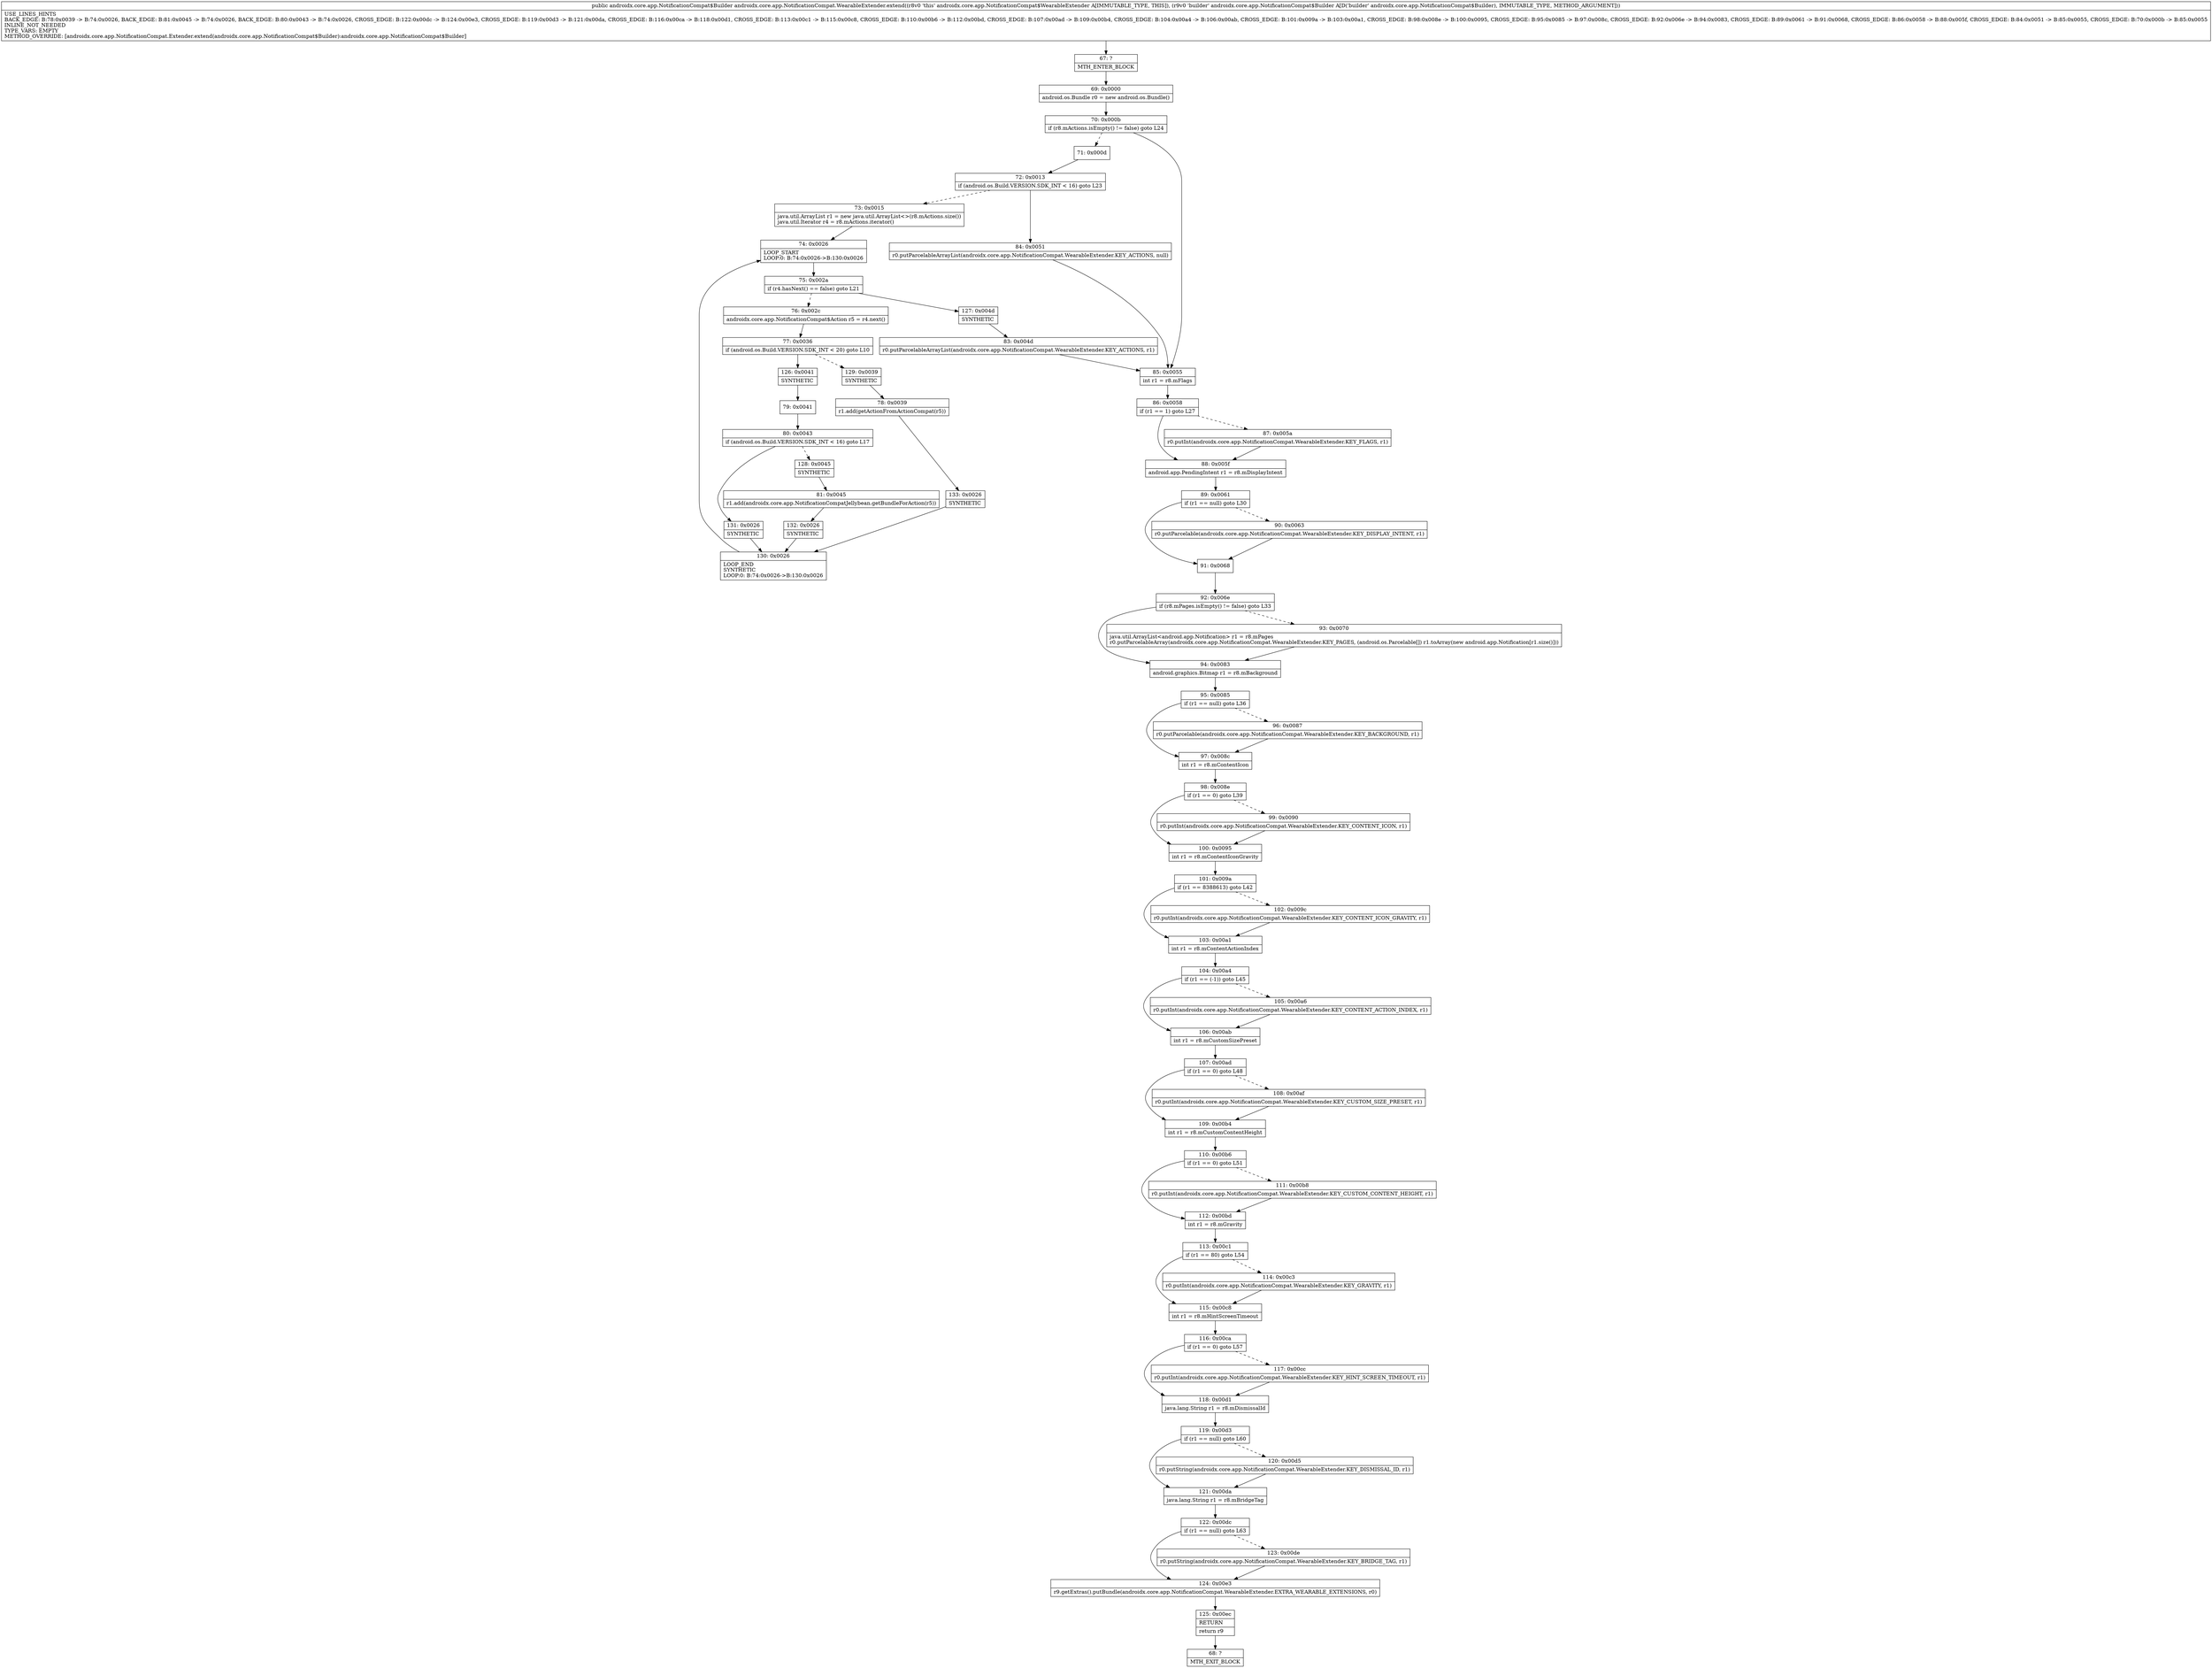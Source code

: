 digraph "CFG forandroidx.core.app.NotificationCompat.WearableExtender.extend(Landroidx\/core\/app\/NotificationCompat$Builder;)Landroidx\/core\/app\/NotificationCompat$Builder;" {
Node_67 [shape=record,label="{67\:\ ?|MTH_ENTER_BLOCK\l}"];
Node_69 [shape=record,label="{69\:\ 0x0000|android.os.Bundle r0 = new android.os.Bundle()\l}"];
Node_70 [shape=record,label="{70\:\ 0x000b|if (r8.mActions.isEmpty() != false) goto L24\l}"];
Node_71 [shape=record,label="{71\:\ 0x000d}"];
Node_72 [shape=record,label="{72\:\ 0x0013|if (android.os.Build.VERSION.SDK_INT \< 16) goto L23\l}"];
Node_73 [shape=record,label="{73\:\ 0x0015|java.util.ArrayList r1 = new java.util.ArrayList\<\>(r8.mActions.size())\ljava.util.Iterator r4 = r8.mActions.iterator()\l}"];
Node_74 [shape=record,label="{74\:\ 0x0026|LOOP_START\lLOOP:0: B:74:0x0026\-\>B:130:0x0026\l}"];
Node_75 [shape=record,label="{75\:\ 0x002a|if (r4.hasNext() == false) goto L21\l}"];
Node_76 [shape=record,label="{76\:\ 0x002c|androidx.core.app.NotificationCompat$Action r5 = r4.next()\l}"];
Node_77 [shape=record,label="{77\:\ 0x0036|if (android.os.Build.VERSION.SDK_INT \< 20) goto L10\l}"];
Node_126 [shape=record,label="{126\:\ 0x0041|SYNTHETIC\l}"];
Node_79 [shape=record,label="{79\:\ 0x0041}"];
Node_80 [shape=record,label="{80\:\ 0x0043|if (android.os.Build.VERSION.SDK_INT \< 16) goto L17\l}"];
Node_128 [shape=record,label="{128\:\ 0x0045|SYNTHETIC\l}"];
Node_81 [shape=record,label="{81\:\ 0x0045|r1.add(androidx.core.app.NotificationCompatJellybean.getBundleForAction(r5))\l}"];
Node_132 [shape=record,label="{132\:\ 0x0026|SYNTHETIC\l}"];
Node_130 [shape=record,label="{130\:\ 0x0026|LOOP_END\lSYNTHETIC\lLOOP:0: B:74:0x0026\-\>B:130:0x0026\l}"];
Node_131 [shape=record,label="{131\:\ 0x0026|SYNTHETIC\l}"];
Node_129 [shape=record,label="{129\:\ 0x0039|SYNTHETIC\l}"];
Node_78 [shape=record,label="{78\:\ 0x0039|r1.add(getActionFromActionCompat(r5))\l}"];
Node_133 [shape=record,label="{133\:\ 0x0026|SYNTHETIC\l}"];
Node_127 [shape=record,label="{127\:\ 0x004d|SYNTHETIC\l}"];
Node_83 [shape=record,label="{83\:\ 0x004d|r0.putParcelableArrayList(androidx.core.app.NotificationCompat.WearableExtender.KEY_ACTIONS, r1)\l}"];
Node_84 [shape=record,label="{84\:\ 0x0051|r0.putParcelableArrayList(androidx.core.app.NotificationCompat.WearableExtender.KEY_ACTIONS, null)\l}"];
Node_85 [shape=record,label="{85\:\ 0x0055|int r1 = r8.mFlags\l}"];
Node_86 [shape=record,label="{86\:\ 0x0058|if (r1 == 1) goto L27\l}"];
Node_87 [shape=record,label="{87\:\ 0x005a|r0.putInt(androidx.core.app.NotificationCompat.WearableExtender.KEY_FLAGS, r1)\l}"];
Node_88 [shape=record,label="{88\:\ 0x005f|android.app.PendingIntent r1 = r8.mDisplayIntent\l}"];
Node_89 [shape=record,label="{89\:\ 0x0061|if (r1 == null) goto L30\l}"];
Node_90 [shape=record,label="{90\:\ 0x0063|r0.putParcelable(androidx.core.app.NotificationCompat.WearableExtender.KEY_DISPLAY_INTENT, r1)\l}"];
Node_91 [shape=record,label="{91\:\ 0x0068}"];
Node_92 [shape=record,label="{92\:\ 0x006e|if (r8.mPages.isEmpty() != false) goto L33\l}"];
Node_93 [shape=record,label="{93\:\ 0x0070|java.util.ArrayList\<android.app.Notification\> r1 = r8.mPages\lr0.putParcelableArray(androidx.core.app.NotificationCompat.WearableExtender.KEY_PAGES, (android.os.Parcelable[]) r1.toArray(new android.app.Notification[r1.size()]))\l}"];
Node_94 [shape=record,label="{94\:\ 0x0083|android.graphics.Bitmap r1 = r8.mBackground\l}"];
Node_95 [shape=record,label="{95\:\ 0x0085|if (r1 == null) goto L36\l}"];
Node_96 [shape=record,label="{96\:\ 0x0087|r0.putParcelable(androidx.core.app.NotificationCompat.WearableExtender.KEY_BACKGROUND, r1)\l}"];
Node_97 [shape=record,label="{97\:\ 0x008c|int r1 = r8.mContentIcon\l}"];
Node_98 [shape=record,label="{98\:\ 0x008e|if (r1 == 0) goto L39\l}"];
Node_99 [shape=record,label="{99\:\ 0x0090|r0.putInt(androidx.core.app.NotificationCompat.WearableExtender.KEY_CONTENT_ICON, r1)\l}"];
Node_100 [shape=record,label="{100\:\ 0x0095|int r1 = r8.mContentIconGravity\l}"];
Node_101 [shape=record,label="{101\:\ 0x009a|if (r1 == 8388613) goto L42\l}"];
Node_102 [shape=record,label="{102\:\ 0x009c|r0.putInt(androidx.core.app.NotificationCompat.WearableExtender.KEY_CONTENT_ICON_GRAVITY, r1)\l}"];
Node_103 [shape=record,label="{103\:\ 0x00a1|int r1 = r8.mContentActionIndex\l}"];
Node_104 [shape=record,label="{104\:\ 0x00a4|if (r1 == (\-1)) goto L45\l}"];
Node_105 [shape=record,label="{105\:\ 0x00a6|r0.putInt(androidx.core.app.NotificationCompat.WearableExtender.KEY_CONTENT_ACTION_INDEX, r1)\l}"];
Node_106 [shape=record,label="{106\:\ 0x00ab|int r1 = r8.mCustomSizePreset\l}"];
Node_107 [shape=record,label="{107\:\ 0x00ad|if (r1 == 0) goto L48\l}"];
Node_108 [shape=record,label="{108\:\ 0x00af|r0.putInt(androidx.core.app.NotificationCompat.WearableExtender.KEY_CUSTOM_SIZE_PRESET, r1)\l}"];
Node_109 [shape=record,label="{109\:\ 0x00b4|int r1 = r8.mCustomContentHeight\l}"];
Node_110 [shape=record,label="{110\:\ 0x00b6|if (r1 == 0) goto L51\l}"];
Node_111 [shape=record,label="{111\:\ 0x00b8|r0.putInt(androidx.core.app.NotificationCompat.WearableExtender.KEY_CUSTOM_CONTENT_HEIGHT, r1)\l}"];
Node_112 [shape=record,label="{112\:\ 0x00bd|int r1 = r8.mGravity\l}"];
Node_113 [shape=record,label="{113\:\ 0x00c1|if (r1 == 80) goto L54\l}"];
Node_114 [shape=record,label="{114\:\ 0x00c3|r0.putInt(androidx.core.app.NotificationCompat.WearableExtender.KEY_GRAVITY, r1)\l}"];
Node_115 [shape=record,label="{115\:\ 0x00c8|int r1 = r8.mHintScreenTimeout\l}"];
Node_116 [shape=record,label="{116\:\ 0x00ca|if (r1 == 0) goto L57\l}"];
Node_117 [shape=record,label="{117\:\ 0x00cc|r0.putInt(androidx.core.app.NotificationCompat.WearableExtender.KEY_HINT_SCREEN_TIMEOUT, r1)\l}"];
Node_118 [shape=record,label="{118\:\ 0x00d1|java.lang.String r1 = r8.mDismissalId\l}"];
Node_119 [shape=record,label="{119\:\ 0x00d3|if (r1 == null) goto L60\l}"];
Node_120 [shape=record,label="{120\:\ 0x00d5|r0.putString(androidx.core.app.NotificationCompat.WearableExtender.KEY_DISMISSAL_ID, r1)\l}"];
Node_121 [shape=record,label="{121\:\ 0x00da|java.lang.String r1 = r8.mBridgeTag\l}"];
Node_122 [shape=record,label="{122\:\ 0x00dc|if (r1 == null) goto L63\l}"];
Node_123 [shape=record,label="{123\:\ 0x00de|r0.putString(androidx.core.app.NotificationCompat.WearableExtender.KEY_BRIDGE_TAG, r1)\l}"];
Node_124 [shape=record,label="{124\:\ 0x00e3|r9.getExtras().putBundle(androidx.core.app.NotificationCompat.WearableExtender.EXTRA_WEARABLE_EXTENSIONS, r0)\l}"];
Node_125 [shape=record,label="{125\:\ 0x00ec|RETURN\l|return r9\l}"];
Node_68 [shape=record,label="{68\:\ ?|MTH_EXIT_BLOCK\l}"];
MethodNode[shape=record,label="{public androidx.core.app.NotificationCompat$Builder androidx.core.app.NotificationCompat.WearableExtender.extend((r8v0 'this' androidx.core.app.NotificationCompat$WearableExtender A[IMMUTABLE_TYPE, THIS]), (r9v0 'builder' androidx.core.app.NotificationCompat$Builder A[D('builder' androidx.core.app.NotificationCompat$Builder), IMMUTABLE_TYPE, METHOD_ARGUMENT]))  | USE_LINES_HINTS\lBACK_EDGE: B:78:0x0039 \-\> B:74:0x0026, BACK_EDGE: B:81:0x0045 \-\> B:74:0x0026, BACK_EDGE: B:80:0x0043 \-\> B:74:0x0026, CROSS_EDGE: B:122:0x00dc \-\> B:124:0x00e3, CROSS_EDGE: B:119:0x00d3 \-\> B:121:0x00da, CROSS_EDGE: B:116:0x00ca \-\> B:118:0x00d1, CROSS_EDGE: B:113:0x00c1 \-\> B:115:0x00c8, CROSS_EDGE: B:110:0x00b6 \-\> B:112:0x00bd, CROSS_EDGE: B:107:0x00ad \-\> B:109:0x00b4, CROSS_EDGE: B:104:0x00a4 \-\> B:106:0x00ab, CROSS_EDGE: B:101:0x009a \-\> B:103:0x00a1, CROSS_EDGE: B:98:0x008e \-\> B:100:0x0095, CROSS_EDGE: B:95:0x0085 \-\> B:97:0x008c, CROSS_EDGE: B:92:0x006e \-\> B:94:0x0083, CROSS_EDGE: B:89:0x0061 \-\> B:91:0x0068, CROSS_EDGE: B:86:0x0058 \-\> B:88:0x005f, CROSS_EDGE: B:84:0x0051 \-\> B:85:0x0055, CROSS_EDGE: B:70:0x000b \-\> B:85:0x0055\lINLINE_NOT_NEEDED\lTYPE_VARS: EMPTY\lMETHOD_OVERRIDE: [androidx.core.app.NotificationCompat.Extender.extend(androidx.core.app.NotificationCompat$Builder):androidx.core.app.NotificationCompat$Builder]\l}"];
MethodNode -> Node_67;Node_67 -> Node_69;
Node_69 -> Node_70;
Node_70 -> Node_71[style=dashed];
Node_70 -> Node_85;
Node_71 -> Node_72;
Node_72 -> Node_73[style=dashed];
Node_72 -> Node_84;
Node_73 -> Node_74;
Node_74 -> Node_75;
Node_75 -> Node_76[style=dashed];
Node_75 -> Node_127;
Node_76 -> Node_77;
Node_77 -> Node_126;
Node_77 -> Node_129[style=dashed];
Node_126 -> Node_79;
Node_79 -> Node_80;
Node_80 -> Node_128[style=dashed];
Node_80 -> Node_131;
Node_128 -> Node_81;
Node_81 -> Node_132;
Node_132 -> Node_130;
Node_130 -> Node_74;
Node_131 -> Node_130;
Node_129 -> Node_78;
Node_78 -> Node_133;
Node_133 -> Node_130;
Node_127 -> Node_83;
Node_83 -> Node_85;
Node_84 -> Node_85;
Node_85 -> Node_86;
Node_86 -> Node_87[style=dashed];
Node_86 -> Node_88;
Node_87 -> Node_88;
Node_88 -> Node_89;
Node_89 -> Node_90[style=dashed];
Node_89 -> Node_91;
Node_90 -> Node_91;
Node_91 -> Node_92;
Node_92 -> Node_93[style=dashed];
Node_92 -> Node_94;
Node_93 -> Node_94;
Node_94 -> Node_95;
Node_95 -> Node_96[style=dashed];
Node_95 -> Node_97;
Node_96 -> Node_97;
Node_97 -> Node_98;
Node_98 -> Node_99[style=dashed];
Node_98 -> Node_100;
Node_99 -> Node_100;
Node_100 -> Node_101;
Node_101 -> Node_102[style=dashed];
Node_101 -> Node_103;
Node_102 -> Node_103;
Node_103 -> Node_104;
Node_104 -> Node_105[style=dashed];
Node_104 -> Node_106;
Node_105 -> Node_106;
Node_106 -> Node_107;
Node_107 -> Node_108[style=dashed];
Node_107 -> Node_109;
Node_108 -> Node_109;
Node_109 -> Node_110;
Node_110 -> Node_111[style=dashed];
Node_110 -> Node_112;
Node_111 -> Node_112;
Node_112 -> Node_113;
Node_113 -> Node_114[style=dashed];
Node_113 -> Node_115;
Node_114 -> Node_115;
Node_115 -> Node_116;
Node_116 -> Node_117[style=dashed];
Node_116 -> Node_118;
Node_117 -> Node_118;
Node_118 -> Node_119;
Node_119 -> Node_120[style=dashed];
Node_119 -> Node_121;
Node_120 -> Node_121;
Node_121 -> Node_122;
Node_122 -> Node_123[style=dashed];
Node_122 -> Node_124;
Node_123 -> Node_124;
Node_124 -> Node_125;
Node_125 -> Node_68;
}


